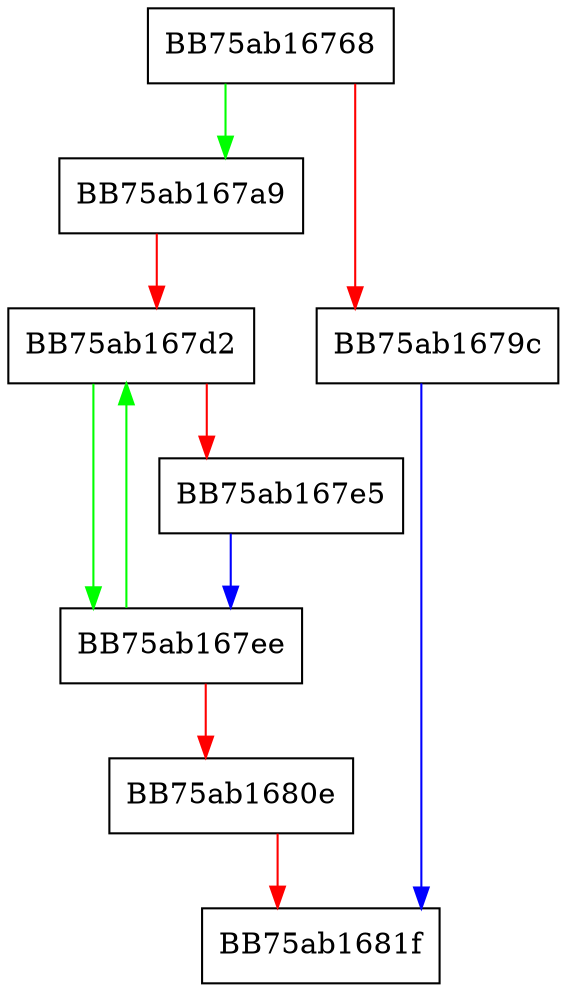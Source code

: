 digraph array {
  node [shape="box"];
  graph [splines=ortho];
  BB75ab16768 -> BB75ab167a9 [color="green"];
  BB75ab16768 -> BB75ab1679c [color="red"];
  BB75ab1679c -> BB75ab1681f [color="blue"];
  BB75ab167a9 -> BB75ab167d2 [color="red"];
  BB75ab167d2 -> BB75ab167ee [color="green"];
  BB75ab167d2 -> BB75ab167e5 [color="red"];
  BB75ab167e5 -> BB75ab167ee [color="blue"];
  BB75ab167ee -> BB75ab167d2 [color="green"];
  BB75ab167ee -> BB75ab1680e [color="red"];
  BB75ab1680e -> BB75ab1681f [color="red"];
}